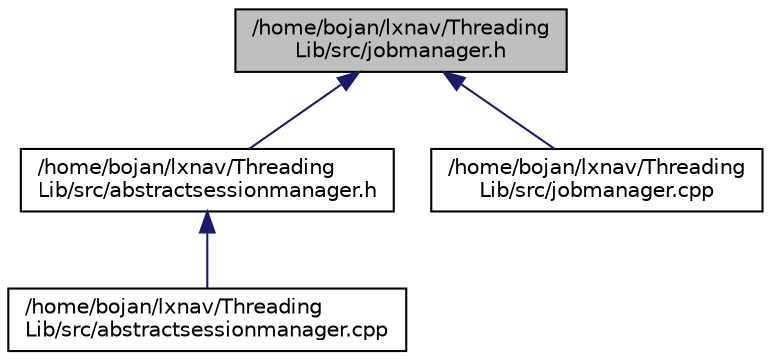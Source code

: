 digraph "/home/bojan/lxnav/ThreadingLib/src/jobmanager.h"
{
  edge [fontname="Helvetica",fontsize="10",labelfontname="Helvetica",labelfontsize="10"];
  node [fontname="Helvetica",fontsize="10",shape=record];
  Node10 [label="/home/bojan/lxnav/Threading\lLib/src/jobmanager.h",height=0.2,width=0.4,color="black", fillcolor="grey75", style="filled", fontcolor="black"];
  Node10 -> Node11 [dir="back",color="midnightblue",fontsize="10",style="solid",fontname="Helvetica"];
  Node11 [label="/home/bojan/lxnav/Threading\lLib/src/abstractsessionmanager.h",height=0.2,width=0.4,color="black", fillcolor="white", style="filled",URL="$abstractsessionmanager_8h.html"];
  Node11 -> Node12 [dir="back",color="midnightblue",fontsize="10",style="solid",fontname="Helvetica"];
  Node12 [label="/home/bojan/lxnav/Threading\lLib/src/abstractsessionmanager.cpp",height=0.2,width=0.4,color="black", fillcolor="white", style="filled",URL="$abstractsessionmanager_8cpp.html"];
  Node10 -> Node13 [dir="back",color="midnightblue",fontsize="10",style="solid",fontname="Helvetica"];
  Node13 [label="/home/bojan/lxnav/Threading\lLib/src/jobmanager.cpp",height=0.2,width=0.4,color="black", fillcolor="white", style="filled",URL="$jobmanager_8cpp.html"];
}
